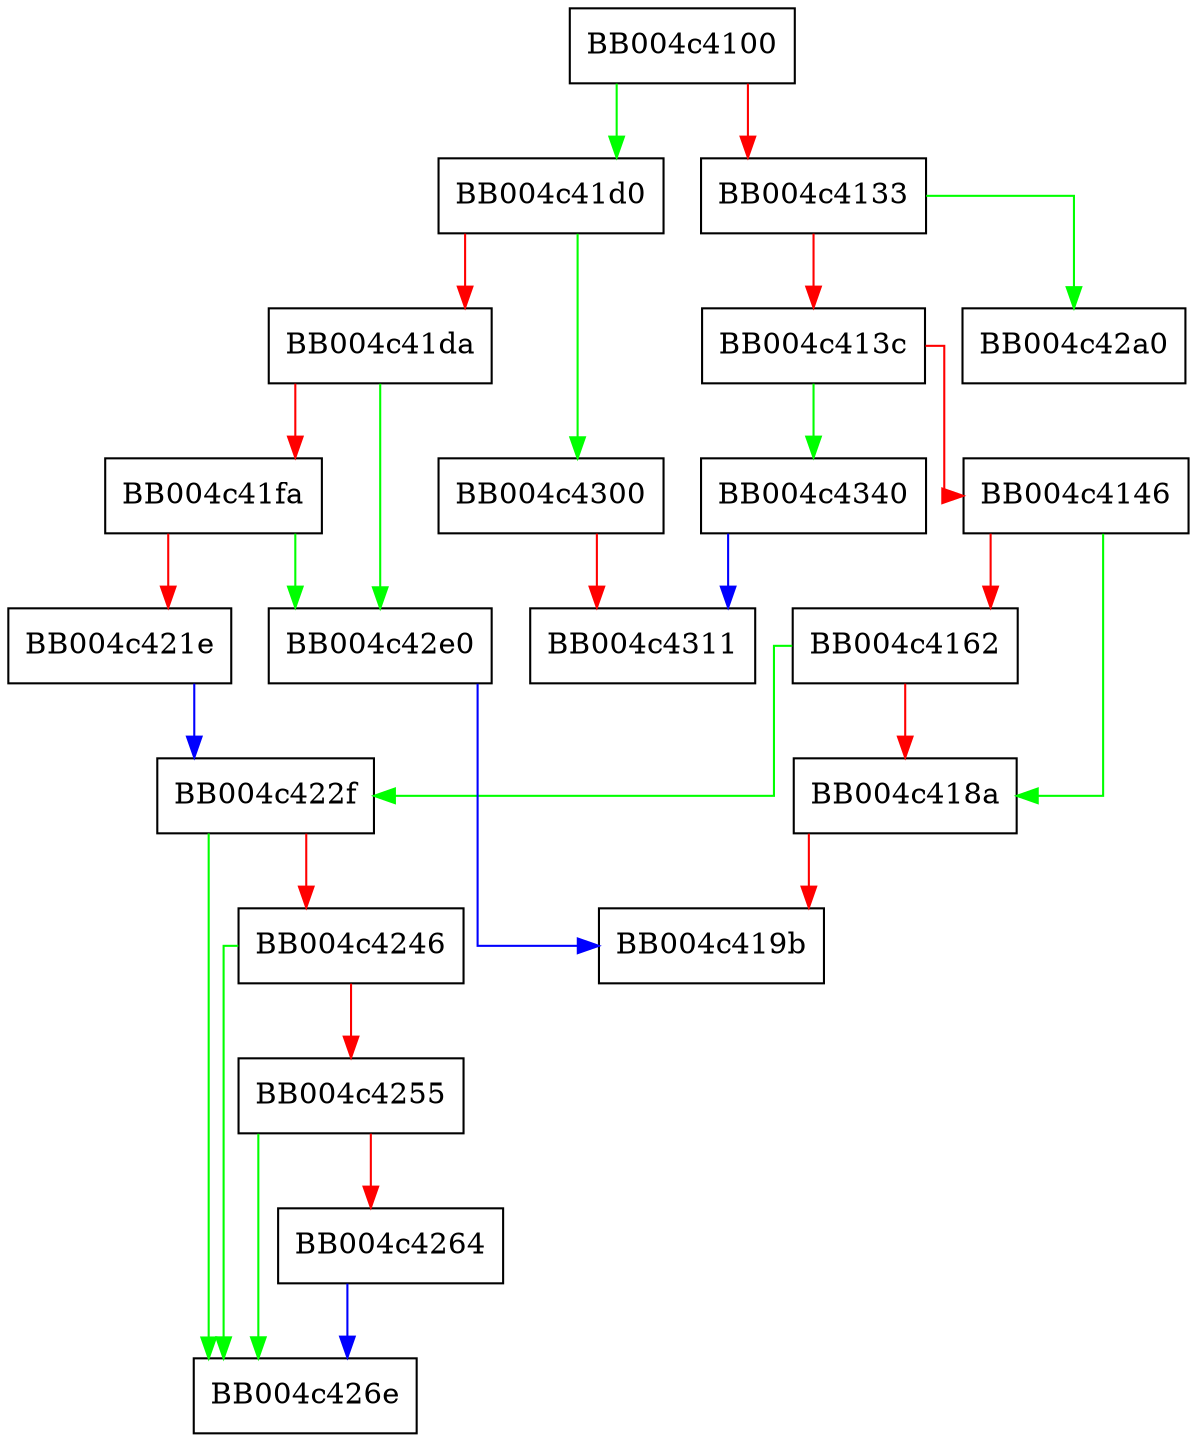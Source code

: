 digraph ossl_quic_hdr_protector_encrypt {
  node [shape="box"];
  graph [splines=ortho];
  BB004c4100 -> BB004c41d0 [color="green"];
  BB004c4100 -> BB004c4133 [color="red"];
  BB004c4133 -> BB004c42a0 [color="green"];
  BB004c4133 -> BB004c413c [color="red"];
  BB004c413c -> BB004c4340 [color="green"];
  BB004c413c -> BB004c4146 [color="red"];
  BB004c4146 -> BB004c418a [color="green"];
  BB004c4146 -> BB004c4162 [color="red"];
  BB004c4162 -> BB004c422f [color="green"];
  BB004c4162 -> BB004c418a [color="red"];
  BB004c418a -> BB004c419b [color="red"];
  BB004c41d0 -> BB004c4300 [color="green"];
  BB004c41d0 -> BB004c41da [color="red"];
  BB004c41da -> BB004c42e0 [color="green"];
  BB004c41da -> BB004c41fa [color="red"];
  BB004c41fa -> BB004c42e0 [color="green"];
  BB004c41fa -> BB004c421e [color="red"];
  BB004c421e -> BB004c422f [color="blue"];
  BB004c422f -> BB004c426e [color="green"];
  BB004c422f -> BB004c4246 [color="red"];
  BB004c4246 -> BB004c426e [color="green"];
  BB004c4246 -> BB004c4255 [color="red"];
  BB004c4255 -> BB004c426e [color="green"];
  BB004c4255 -> BB004c4264 [color="red"];
  BB004c4264 -> BB004c426e [color="blue"];
  BB004c42e0 -> BB004c419b [color="blue"];
  BB004c4300 -> BB004c4311 [color="red"];
  BB004c4340 -> BB004c4311 [color="blue"];
}